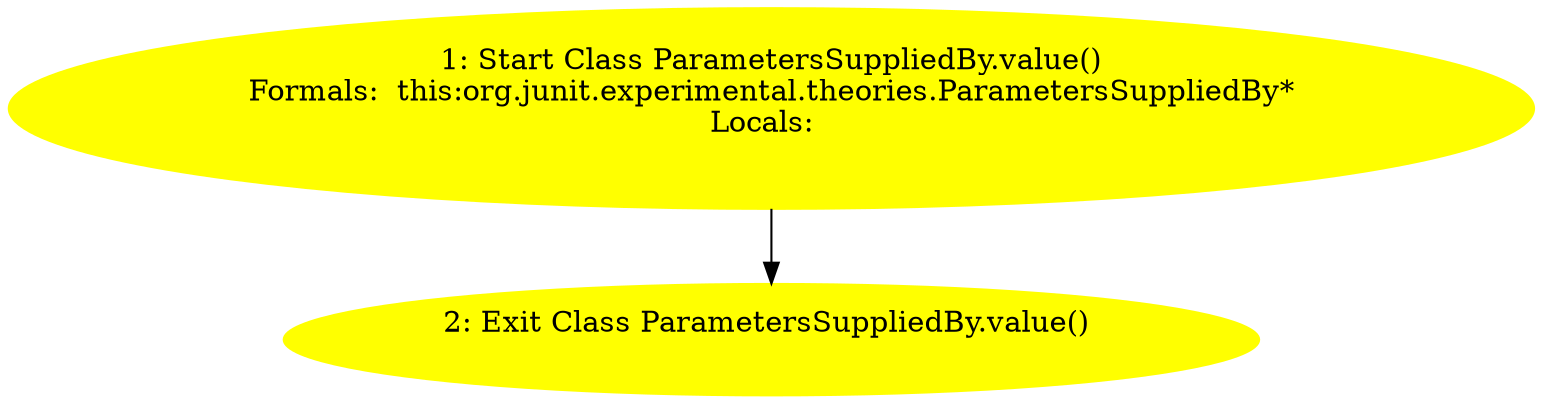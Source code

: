 /* @generated */
digraph cfg {
"org.junit.experimental.theories.ParametersSuppliedBy.value():java.lang.Class.68e91ac7575151040c8fed9ab31d6f32_1" [label="1: Start Class ParametersSuppliedBy.value()\nFormals:  this:org.junit.experimental.theories.ParametersSuppliedBy*\nLocals:  \n  " color=yellow style=filled]
	

	 "org.junit.experimental.theories.ParametersSuppliedBy.value():java.lang.Class.68e91ac7575151040c8fed9ab31d6f32_1" -> "org.junit.experimental.theories.ParametersSuppliedBy.value():java.lang.Class.68e91ac7575151040c8fed9ab31d6f32_2" ;
"org.junit.experimental.theories.ParametersSuppliedBy.value():java.lang.Class.68e91ac7575151040c8fed9ab31d6f32_2" [label="2: Exit Class ParametersSuppliedBy.value() \n  " color=yellow style=filled]
	

}

